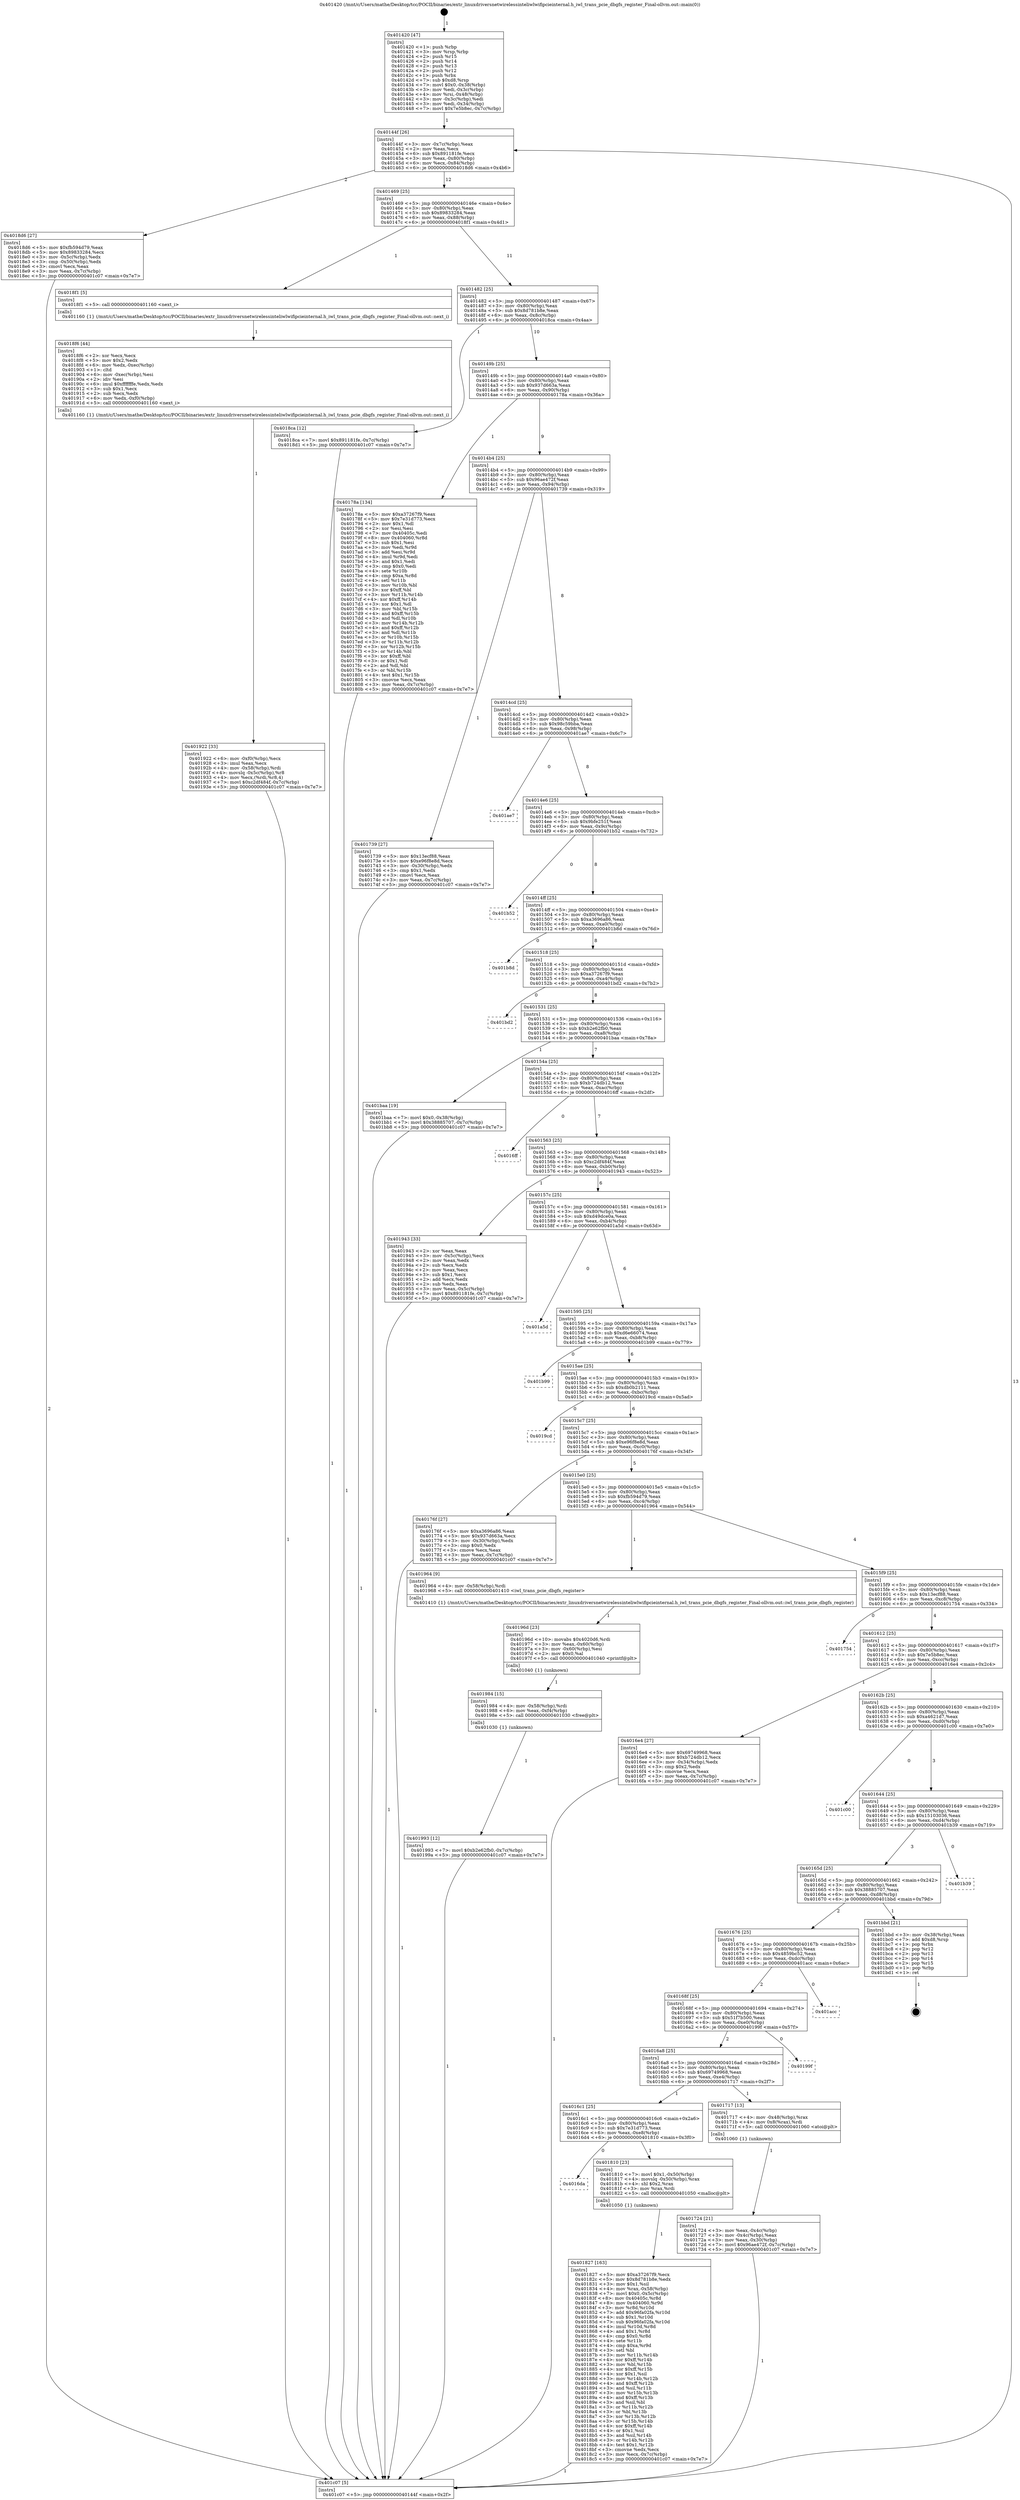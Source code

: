 digraph "0x401420" {
  label = "0x401420 (/mnt/c/Users/mathe/Desktop/tcc/POCII/binaries/extr_linuxdriversnetwirelessinteliwlwifipcieinternal.h_iwl_trans_pcie_dbgfs_register_Final-ollvm.out::main(0))"
  labelloc = "t"
  node[shape=record]

  Entry [label="",width=0.3,height=0.3,shape=circle,fillcolor=black,style=filled]
  "0x40144f" [label="{
     0x40144f [26]\l
     | [instrs]\l
     &nbsp;&nbsp;0x40144f \<+3\>: mov -0x7c(%rbp),%eax\l
     &nbsp;&nbsp;0x401452 \<+2\>: mov %eax,%ecx\l
     &nbsp;&nbsp;0x401454 \<+6\>: sub $0x891181fe,%ecx\l
     &nbsp;&nbsp;0x40145a \<+3\>: mov %eax,-0x80(%rbp)\l
     &nbsp;&nbsp;0x40145d \<+6\>: mov %ecx,-0x84(%rbp)\l
     &nbsp;&nbsp;0x401463 \<+6\>: je 00000000004018d6 \<main+0x4b6\>\l
  }"]
  "0x4018d6" [label="{
     0x4018d6 [27]\l
     | [instrs]\l
     &nbsp;&nbsp;0x4018d6 \<+5\>: mov $0xfb594d79,%eax\l
     &nbsp;&nbsp;0x4018db \<+5\>: mov $0x89833284,%ecx\l
     &nbsp;&nbsp;0x4018e0 \<+3\>: mov -0x5c(%rbp),%edx\l
     &nbsp;&nbsp;0x4018e3 \<+3\>: cmp -0x50(%rbp),%edx\l
     &nbsp;&nbsp;0x4018e6 \<+3\>: cmovl %ecx,%eax\l
     &nbsp;&nbsp;0x4018e9 \<+3\>: mov %eax,-0x7c(%rbp)\l
     &nbsp;&nbsp;0x4018ec \<+5\>: jmp 0000000000401c07 \<main+0x7e7\>\l
  }"]
  "0x401469" [label="{
     0x401469 [25]\l
     | [instrs]\l
     &nbsp;&nbsp;0x401469 \<+5\>: jmp 000000000040146e \<main+0x4e\>\l
     &nbsp;&nbsp;0x40146e \<+3\>: mov -0x80(%rbp),%eax\l
     &nbsp;&nbsp;0x401471 \<+5\>: sub $0x89833284,%eax\l
     &nbsp;&nbsp;0x401476 \<+6\>: mov %eax,-0x88(%rbp)\l
     &nbsp;&nbsp;0x40147c \<+6\>: je 00000000004018f1 \<main+0x4d1\>\l
  }"]
  Exit [label="",width=0.3,height=0.3,shape=circle,fillcolor=black,style=filled,peripheries=2]
  "0x4018f1" [label="{
     0x4018f1 [5]\l
     | [instrs]\l
     &nbsp;&nbsp;0x4018f1 \<+5\>: call 0000000000401160 \<next_i\>\l
     | [calls]\l
     &nbsp;&nbsp;0x401160 \{1\} (/mnt/c/Users/mathe/Desktop/tcc/POCII/binaries/extr_linuxdriversnetwirelessinteliwlwifipcieinternal.h_iwl_trans_pcie_dbgfs_register_Final-ollvm.out::next_i)\l
  }"]
  "0x401482" [label="{
     0x401482 [25]\l
     | [instrs]\l
     &nbsp;&nbsp;0x401482 \<+5\>: jmp 0000000000401487 \<main+0x67\>\l
     &nbsp;&nbsp;0x401487 \<+3\>: mov -0x80(%rbp),%eax\l
     &nbsp;&nbsp;0x40148a \<+5\>: sub $0x8d781b8e,%eax\l
     &nbsp;&nbsp;0x40148f \<+6\>: mov %eax,-0x8c(%rbp)\l
     &nbsp;&nbsp;0x401495 \<+6\>: je 00000000004018ca \<main+0x4aa\>\l
  }"]
  "0x401993" [label="{
     0x401993 [12]\l
     | [instrs]\l
     &nbsp;&nbsp;0x401993 \<+7\>: movl $0xb2e62fb0,-0x7c(%rbp)\l
     &nbsp;&nbsp;0x40199a \<+5\>: jmp 0000000000401c07 \<main+0x7e7\>\l
  }"]
  "0x4018ca" [label="{
     0x4018ca [12]\l
     | [instrs]\l
     &nbsp;&nbsp;0x4018ca \<+7\>: movl $0x891181fe,-0x7c(%rbp)\l
     &nbsp;&nbsp;0x4018d1 \<+5\>: jmp 0000000000401c07 \<main+0x7e7\>\l
  }"]
  "0x40149b" [label="{
     0x40149b [25]\l
     | [instrs]\l
     &nbsp;&nbsp;0x40149b \<+5\>: jmp 00000000004014a0 \<main+0x80\>\l
     &nbsp;&nbsp;0x4014a0 \<+3\>: mov -0x80(%rbp),%eax\l
     &nbsp;&nbsp;0x4014a3 \<+5\>: sub $0x937d663a,%eax\l
     &nbsp;&nbsp;0x4014a8 \<+6\>: mov %eax,-0x90(%rbp)\l
     &nbsp;&nbsp;0x4014ae \<+6\>: je 000000000040178a \<main+0x36a\>\l
  }"]
  "0x401984" [label="{
     0x401984 [15]\l
     | [instrs]\l
     &nbsp;&nbsp;0x401984 \<+4\>: mov -0x58(%rbp),%rdi\l
     &nbsp;&nbsp;0x401988 \<+6\>: mov %eax,-0xf4(%rbp)\l
     &nbsp;&nbsp;0x40198e \<+5\>: call 0000000000401030 \<free@plt\>\l
     | [calls]\l
     &nbsp;&nbsp;0x401030 \{1\} (unknown)\l
  }"]
  "0x40178a" [label="{
     0x40178a [134]\l
     | [instrs]\l
     &nbsp;&nbsp;0x40178a \<+5\>: mov $0xa37267f9,%eax\l
     &nbsp;&nbsp;0x40178f \<+5\>: mov $0x7e31d773,%ecx\l
     &nbsp;&nbsp;0x401794 \<+2\>: mov $0x1,%dl\l
     &nbsp;&nbsp;0x401796 \<+2\>: xor %esi,%esi\l
     &nbsp;&nbsp;0x401798 \<+7\>: mov 0x40405c,%edi\l
     &nbsp;&nbsp;0x40179f \<+8\>: mov 0x404060,%r8d\l
     &nbsp;&nbsp;0x4017a7 \<+3\>: sub $0x1,%esi\l
     &nbsp;&nbsp;0x4017aa \<+3\>: mov %edi,%r9d\l
     &nbsp;&nbsp;0x4017ad \<+3\>: add %esi,%r9d\l
     &nbsp;&nbsp;0x4017b0 \<+4\>: imul %r9d,%edi\l
     &nbsp;&nbsp;0x4017b4 \<+3\>: and $0x1,%edi\l
     &nbsp;&nbsp;0x4017b7 \<+3\>: cmp $0x0,%edi\l
     &nbsp;&nbsp;0x4017ba \<+4\>: sete %r10b\l
     &nbsp;&nbsp;0x4017be \<+4\>: cmp $0xa,%r8d\l
     &nbsp;&nbsp;0x4017c2 \<+4\>: setl %r11b\l
     &nbsp;&nbsp;0x4017c6 \<+3\>: mov %r10b,%bl\l
     &nbsp;&nbsp;0x4017c9 \<+3\>: xor $0xff,%bl\l
     &nbsp;&nbsp;0x4017cc \<+3\>: mov %r11b,%r14b\l
     &nbsp;&nbsp;0x4017cf \<+4\>: xor $0xff,%r14b\l
     &nbsp;&nbsp;0x4017d3 \<+3\>: xor $0x1,%dl\l
     &nbsp;&nbsp;0x4017d6 \<+3\>: mov %bl,%r15b\l
     &nbsp;&nbsp;0x4017d9 \<+4\>: and $0xff,%r15b\l
     &nbsp;&nbsp;0x4017dd \<+3\>: and %dl,%r10b\l
     &nbsp;&nbsp;0x4017e0 \<+3\>: mov %r14b,%r12b\l
     &nbsp;&nbsp;0x4017e3 \<+4\>: and $0xff,%r12b\l
     &nbsp;&nbsp;0x4017e7 \<+3\>: and %dl,%r11b\l
     &nbsp;&nbsp;0x4017ea \<+3\>: or %r10b,%r15b\l
     &nbsp;&nbsp;0x4017ed \<+3\>: or %r11b,%r12b\l
     &nbsp;&nbsp;0x4017f0 \<+3\>: xor %r12b,%r15b\l
     &nbsp;&nbsp;0x4017f3 \<+3\>: or %r14b,%bl\l
     &nbsp;&nbsp;0x4017f6 \<+3\>: xor $0xff,%bl\l
     &nbsp;&nbsp;0x4017f9 \<+3\>: or $0x1,%dl\l
     &nbsp;&nbsp;0x4017fc \<+2\>: and %dl,%bl\l
     &nbsp;&nbsp;0x4017fe \<+3\>: or %bl,%r15b\l
     &nbsp;&nbsp;0x401801 \<+4\>: test $0x1,%r15b\l
     &nbsp;&nbsp;0x401805 \<+3\>: cmovne %ecx,%eax\l
     &nbsp;&nbsp;0x401808 \<+3\>: mov %eax,-0x7c(%rbp)\l
     &nbsp;&nbsp;0x40180b \<+5\>: jmp 0000000000401c07 \<main+0x7e7\>\l
  }"]
  "0x4014b4" [label="{
     0x4014b4 [25]\l
     | [instrs]\l
     &nbsp;&nbsp;0x4014b4 \<+5\>: jmp 00000000004014b9 \<main+0x99\>\l
     &nbsp;&nbsp;0x4014b9 \<+3\>: mov -0x80(%rbp),%eax\l
     &nbsp;&nbsp;0x4014bc \<+5\>: sub $0x96ae472f,%eax\l
     &nbsp;&nbsp;0x4014c1 \<+6\>: mov %eax,-0x94(%rbp)\l
     &nbsp;&nbsp;0x4014c7 \<+6\>: je 0000000000401739 \<main+0x319\>\l
  }"]
  "0x40196d" [label="{
     0x40196d [23]\l
     | [instrs]\l
     &nbsp;&nbsp;0x40196d \<+10\>: movabs $0x4020d6,%rdi\l
     &nbsp;&nbsp;0x401977 \<+3\>: mov %eax,-0x60(%rbp)\l
     &nbsp;&nbsp;0x40197a \<+3\>: mov -0x60(%rbp),%esi\l
     &nbsp;&nbsp;0x40197d \<+2\>: mov $0x0,%al\l
     &nbsp;&nbsp;0x40197f \<+5\>: call 0000000000401040 \<printf@plt\>\l
     | [calls]\l
     &nbsp;&nbsp;0x401040 \{1\} (unknown)\l
  }"]
  "0x401739" [label="{
     0x401739 [27]\l
     | [instrs]\l
     &nbsp;&nbsp;0x401739 \<+5\>: mov $0x13ecf88,%eax\l
     &nbsp;&nbsp;0x40173e \<+5\>: mov $0xe96f8e8d,%ecx\l
     &nbsp;&nbsp;0x401743 \<+3\>: mov -0x30(%rbp),%edx\l
     &nbsp;&nbsp;0x401746 \<+3\>: cmp $0x1,%edx\l
     &nbsp;&nbsp;0x401749 \<+3\>: cmovl %ecx,%eax\l
     &nbsp;&nbsp;0x40174c \<+3\>: mov %eax,-0x7c(%rbp)\l
     &nbsp;&nbsp;0x40174f \<+5\>: jmp 0000000000401c07 \<main+0x7e7\>\l
  }"]
  "0x4014cd" [label="{
     0x4014cd [25]\l
     | [instrs]\l
     &nbsp;&nbsp;0x4014cd \<+5\>: jmp 00000000004014d2 \<main+0xb2\>\l
     &nbsp;&nbsp;0x4014d2 \<+3\>: mov -0x80(%rbp),%eax\l
     &nbsp;&nbsp;0x4014d5 \<+5\>: sub $0x98c59bba,%eax\l
     &nbsp;&nbsp;0x4014da \<+6\>: mov %eax,-0x98(%rbp)\l
     &nbsp;&nbsp;0x4014e0 \<+6\>: je 0000000000401ae7 \<main+0x6c7\>\l
  }"]
  "0x401922" [label="{
     0x401922 [33]\l
     | [instrs]\l
     &nbsp;&nbsp;0x401922 \<+6\>: mov -0xf0(%rbp),%ecx\l
     &nbsp;&nbsp;0x401928 \<+3\>: imul %eax,%ecx\l
     &nbsp;&nbsp;0x40192b \<+4\>: mov -0x58(%rbp),%rdi\l
     &nbsp;&nbsp;0x40192f \<+4\>: movslq -0x5c(%rbp),%r8\l
     &nbsp;&nbsp;0x401933 \<+4\>: mov %ecx,(%rdi,%r8,4)\l
     &nbsp;&nbsp;0x401937 \<+7\>: movl $0xc2df484f,-0x7c(%rbp)\l
     &nbsp;&nbsp;0x40193e \<+5\>: jmp 0000000000401c07 \<main+0x7e7\>\l
  }"]
  "0x401ae7" [label="{
     0x401ae7\l
  }", style=dashed]
  "0x4014e6" [label="{
     0x4014e6 [25]\l
     | [instrs]\l
     &nbsp;&nbsp;0x4014e6 \<+5\>: jmp 00000000004014eb \<main+0xcb\>\l
     &nbsp;&nbsp;0x4014eb \<+3\>: mov -0x80(%rbp),%eax\l
     &nbsp;&nbsp;0x4014ee \<+5\>: sub $0x9bfe251f,%eax\l
     &nbsp;&nbsp;0x4014f3 \<+6\>: mov %eax,-0x9c(%rbp)\l
     &nbsp;&nbsp;0x4014f9 \<+6\>: je 0000000000401b52 \<main+0x732\>\l
  }"]
  "0x4018f6" [label="{
     0x4018f6 [44]\l
     | [instrs]\l
     &nbsp;&nbsp;0x4018f6 \<+2\>: xor %ecx,%ecx\l
     &nbsp;&nbsp;0x4018f8 \<+5\>: mov $0x2,%edx\l
     &nbsp;&nbsp;0x4018fd \<+6\>: mov %edx,-0xec(%rbp)\l
     &nbsp;&nbsp;0x401903 \<+1\>: cltd\l
     &nbsp;&nbsp;0x401904 \<+6\>: mov -0xec(%rbp),%esi\l
     &nbsp;&nbsp;0x40190a \<+2\>: idiv %esi\l
     &nbsp;&nbsp;0x40190c \<+6\>: imul $0xfffffffe,%edx,%edx\l
     &nbsp;&nbsp;0x401912 \<+3\>: sub $0x1,%ecx\l
     &nbsp;&nbsp;0x401915 \<+2\>: sub %ecx,%edx\l
     &nbsp;&nbsp;0x401917 \<+6\>: mov %edx,-0xf0(%rbp)\l
     &nbsp;&nbsp;0x40191d \<+5\>: call 0000000000401160 \<next_i\>\l
     | [calls]\l
     &nbsp;&nbsp;0x401160 \{1\} (/mnt/c/Users/mathe/Desktop/tcc/POCII/binaries/extr_linuxdriversnetwirelessinteliwlwifipcieinternal.h_iwl_trans_pcie_dbgfs_register_Final-ollvm.out::next_i)\l
  }"]
  "0x401b52" [label="{
     0x401b52\l
  }", style=dashed]
  "0x4014ff" [label="{
     0x4014ff [25]\l
     | [instrs]\l
     &nbsp;&nbsp;0x4014ff \<+5\>: jmp 0000000000401504 \<main+0xe4\>\l
     &nbsp;&nbsp;0x401504 \<+3\>: mov -0x80(%rbp),%eax\l
     &nbsp;&nbsp;0x401507 \<+5\>: sub $0xa3696a86,%eax\l
     &nbsp;&nbsp;0x40150c \<+6\>: mov %eax,-0xa0(%rbp)\l
     &nbsp;&nbsp;0x401512 \<+6\>: je 0000000000401b8d \<main+0x76d\>\l
  }"]
  "0x401827" [label="{
     0x401827 [163]\l
     | [instrs]\l
     &nbsp;&nbsp;0x401827 \<+5\>: mov $0xa37267f9,%ecx\l
     &nbsp;&nbsp;0x40182c \<+5\>: mov $0x8d781b8e,%edx\l
     &nbsp;&nbsp;0x401831 \<+3\>: mov $0x1,%sil\l
     &nbsp;&nbsp;0x401834 \<+4\>: mov %rax,-0x58(%rbp)\l
     &nbsp;&nbsp;0x401838 \<+7\>: movl $0x0,-0x5c(%rbp)\l
     &nbsp;&nbsp;0x40183f \<+8\>: mov 0x40405c,%r8d\l
     &nbsp;&nbsp;0x401847 \<+8\>: mov 0x404060,%r9d\l
     &nbsp;&nbsp;0x40184f \<+3\>: mov %r8d,%r10d\l
     &nbsp;&nbsp;0x401852 \<+7\>: add $0x96fa02fa,%r10d\l
     &nbsp;&nbsp;0x401859 \<+4\>: sub $0x1,%r10d\l
     &nbsp;&nbsp;0x40185d \<+7\>: sub $0x96fa02fa,%r10d\l
     &nbsp;&nbsp;0x401864 \<+4\>: imul %r10d,%r8d\l
     &nbsp;&nbsp;0x401868 \<+4\>: and $0x1,%r8d\l
     &nbsp;&nbsp;0x40186c \<+4\>: cmp $0x0,%r8d\l
     &nbsp;&nbsp;0x401870 \<+4\>: sete %r11b\l
     &nbsp;&nbsp;0x401874 \<+4\>: cmp $0xa,%r9d\l
     &nbsp;&nbsp;0x401878 \<+3\>: setl %bl\l
     &nbsp;&nbsp;0x40187b \<+3\>: mov %r11b,%r14b\l
     &nbsp;&nbsp;0x40187e \<+4\>: xor $0xff,%r14b\l
     &nbsp;&nbsp;0x401882 \<+3\>: mov %bl,%r15b\l
     &nbsp;&nbsp;0x401885 \<+4\>: xor $0xff,%r15b\l
     &nbsp;&nbsp;0x401889 \<+4\>: xor $0x1,%sil\l
     &nbsp;&nbsp;0x40188d \<+3\>: mov %r14b,%r12b\l
     &nbsp;&nbsp;0x401890 \<+4\>: and $0xff,%r12b\l
     &nbsp;&nbsp;0x401894 \<+3\>: and %sil,%r11b\l
     &nbsp;&nbsp;0x401897 \<+3\>: mov %r15b,%r13b\l
     &nbsp;&nbsp;0x40189a \<+4\>: and $0xff,%r13b\l
     &nbsp;&nbsp;0x40189e \<+3\>: and %sil,%bl\l
     &nbsp;&nbsp;0x4018a1 \<+3\>: or %r11b,%r12b\l
     &nbsp;&nbsp;0x4018a4 \<+3\>: or %bl,%r13b\l
     &nbsp;&nbsp;0x4018a7 \<+3\>: xor %r13b,%r12b\l
     &nbsp;&nbsp;0x4018aa \<+3\>: or %r15b,%r14b\l
     &nbsp;&nbsp;0x4018ad \<+4\>: xor $0xff,%r14b\l
     &nbsp;&nbsp;0x4018b1 \<+4\>: or $0x1,%sil\l
     &nbsp;&nbsp;0x4018b5 \<+3\>: and %sil,%r14b\l
     &nbsp;&nbsp;0x4018b8 \<+3\>: or %r14b,%r12b\l
     &nbsp;&nbsp;0x4018bb \<+4\>: test $0x1,%r12b\l
     &nbsp;&nbsp;0x4018bf \<+3\>: cmovne %edx,%ecx\l
     &nbsp;&nbsp;0x4018c2 \<+3\>: mov %ecx,-0x7c(%rbp)\l
     &nbsp;&nbsp;0x4018c5 \<+5\>: jmp 0000000000401c07 \<main+0x7e7\>\l
  }"]
  "0x401b8d" [label="{
     0x401b8d\l
  }", style=dashed]
  "0x401518" [label="{
     0x401518 [25]\l
     | [instrs]\l
     &nbsp;&nbsp;0x401518 \<+5\>: jmp 000000000040151d \<main+0xfd\>\l
     &nbsp;&nbsp;0x40151d \<+3\>: mov -0x80(%rbp),%eax\l
     &nbsp;&nbsp;0x401520 \<+5\>: sub $0xa37267f9,%eax\l
     &nbsp;&nbsp;0x401525 \<+6\>: mov %eax,-0xa4(%rbp)\l
     &nbsp;&nbsp;0x40152b \<+6\>: je 0000000000401bd2 \<main+0x7b2\>\l
  }"]
  "0x4016da" [label="{
     0x4016da\l
  }", style=dashed]
  "0x401bd2" [label="{
     0x401bd2\l
  }", style=dashed]
  "0x401531" [label="{
     0x401531 [25]\l
     | [instrs]\l
     &nbsp;&nbsp;0x401531 \<+5\>: jmp 0000000000401536 \<main+0x116\>\l
     &nbsp;&nbsp;0x401536 \<+3\>: mov -0x80(%rbp),%eax\l
     &nbsp;&nbsp;0x401539 \<+5\>: sub $0xb2e62fb0,%eax\l
     &nbsp;&nbsp;0x40153e \<+6\>: mov %eax,-0xa8(%rbp)\l
     &nbsp;&nbsp;0x401544 \<+6\>: je 0000000000401baa \<main+0x78a\>\l
  }"]
  "0x401810" [label="{
     0x401810 [23]\l
     | [instrs]\l
     &nbsp;&nbsp;0x401810 \<+7\>: movl $0x1,-0x50(%rbp)\l
     &nbsp;&nbsp;0x401817 \<+4\>: movslq -0x50(%rbp),%rax\l
     &nbsp;&nbsp;0x40181b \<+4\>: shl $0x2,%rax\l
     &nbsp;&nbsp;0x40181f \<+3\>: mov %rax,%rdi\l
     &nbsp;&nbsp;0x401822 \<+5\>: call 0000000000401050 \<malloc@plt\>\l
     | [calls]\l
     &nbsp;&nbsp;0x401050 \{1\} (unknown)\l
  }"]
  "0x401baa" [label="{
     0x401baa [19]\l
     | [instrs]\l
     &nbsp;&nbsp;0x401baa \<+7\>: movl $0x0,-0x38(%rbp)\l
     &nbsp;&nbsp;0x401bb1 \<+7\>: movl $0x38885707,-0x7c(%rbp)\l
     &nbsp;&nbsp;0x401bb8 \<+5\>: jmp 0000000000401c07 \<main+0x7e7\>\l
  }"]
  "0x40154a" [label="{
     0x40154a [25]\l
     | [instrs]\l
     &nbsp;&nbsp;0x40154a \<+5\>: jmp 000000000040154f \<main+0x12f\>\l
     &nbsp;&nbsp;0x40154f \<+3\>: mov -0x80(%rbp),%eax\l
     &nbsp;&nbsp;0x401552 \<+5\>: sub $0xb724db12,%eax\l
     &nbsp;&nbsp;0x401557 \<+6\>: mov %eax,-0xac(%rbp)\l
     &nbsp;&nbsp;0x40155d \<+6\>: je 00000000004016ff \<main+0x2df\>\l
  }"]
  "0x401724" [label="{
     0x401724 [21]\l
     | [instrs]\l
     &nbsp;&nbsp;0x401724 \<+3\>: mov %eax,-0x4c(%rbp)\l
     &nbsp;&nbsp;0x401727 \<+3\>: mov -0x4c(%rbp),%eax\l
     &nbsp;&nbsp;0x40172a \<+3\>: mov %eax,-0x30(%rbp)\l
     &nbsp;&nbsp;0x40172d \<+7\>: movl $0x96ae472f,-0x7c(%rbp)\l
     &nbsp;&nbsp;0x401734 \<+5\>: jmp 0000000000401c07 \<main+0x7e7\>\l
  }"]
  "0x4016ff" [label="{
     0x4016ff\l
  }", style=dashed]
  "0x401563" [label="{
     0x401563 [25]\l
     | [instrs]\l
     &nbsp;&nbsp;0x401563 \<+5\>: jmp 0000000000401568 \<main+0x148\>\l
     &nbsp;&nbsp;0x401568 \<+3\>: mov -0x80(%rbp),%eax\l
     &nbsp;&nbsp;0x40156b \<+5\>: sub $0xc2df484f,%eax\l
     &nbsp;&nbsp;0x401570 \<+6\>: mov %eax,-0xb0(%rbp)\l
     &nbsp;&nbsp;0x401576 \<+6\>: je 0000000000401943 \<main+0x523\>\l
  }"]
  "0x4016c1" [label="{
     0x4016c1 [25]\l
     | [instrs]\l
     &nbsp;&nbsp;0x4016c1 \<+5\>: jmp 00000000004016c6 \<main+0x2a6\>\l
     &nbsp;&nbsp;0x4016c6 \<+3\>: mov -0x80(%rbp),%eax\l
     &nbsp;&nbsp;0x4016c9 \<+5\>: sub $0x7e31d773,%eax\l
     &nbsp;&nbsp;0x4016ce \<+6\>: mov %eax,-0xe8(%rbp)\l
     &nbsp;&nbsp;0x4016d4 \<+6\>: je 0000000000401810 \<main+0x3f0\>\l
  }"]
  "0x401943" [label="{
     0x401943 [33]\l
     | [instrs]\l
     &nbsp;&nbsp;0x401943 \<+2\>: xor %eax,%eax\l
     &nbsp;&nbsp;0x401945 \<+3\>: mov -0x5c(%rbp),%ecx\l
     &nbsp;&nbsp;0x401948 \<+2\>: mov %eax,%edx\l
     &nbsp;&nbsp;0x40194a \<+2\>: sub %ecx,%edx\l
     &nbsp;&nbsp;0x40194c \<+2\>: mov %eax,%ecx\l
     &nbsp;&nbsp;0x40194e \<+3\>: sub $0x1,%ecx\l
     &nbsp;&nbsp;0x401951 \<+2\>: add %ecx,%edx\l
     &nbsp;&nbsp;0x401953 \<+2\>: sub %edx,%eax\l
     &nbsp;&nbsp;0x401955 \<+3\>: mov %eax,-0x5c(%rbp)\l
     &nbsp;&nbsp;0x401958 \<+7\>: movl $0x891181fe,-0x7c(%rbp)\l
     &nbsp;&nbsp;0x40195f \<+5\>: jmp 0000000000401c07 \<main+0x7e7\>\l
  }"]
  "0x40157c" [label="{
     0x40157c [25]\l
     | [instrs]\l
     &nbsp;&nbsp;0x40157c \<+5\>: jmp 0000000000401581 \<main+0x161\>\l
     &nbsp;&nbsp;0x401581 \<+3\>: mov -0x80(%rbp),%eax\l
     &nbsp;&nbsp;0x401584 \<+5\>: sub $0xd49dce0a,%eax\l
     &nbsp;&nbsp;0x401589 \<+6\>: mov %eax,-0xb4(%rbp)\l
     &nbsp;&nbsp;0x40158f \<+6\>: je 0000000000401a5d \<main+0x63d\>\l
  }"]
  "0x401717" [label="{
     0x401717 [13]\l
     | [instrs]\l
     &nbsp;&nbsp;0x401717 \<+4\>: mov -0x48(%rbp),%rax\l
     &nbsp;&nbsp;0x40171b \<+4\>: mov 0x8(%rax),%rdi\l
     &nbsp;&nbsp;0x40171f \<+5\>: call 0000000000401060 \<atoi@plt\>\l
     | [calls]\l
     &nbsp;&nbsp;0x401060 \{1\} (unknown)\l
  }"]
  "0x401a5d" [label="{
     0x401a5d\l
  }", style=dashed]
  "0x401595" [label="{
     0x401595 [25]\l
     | [instrs]\l
     &nbsp;&nbsp;0x401595 \<+5\>: jmp 000000000040159a \<main+0x17a\>\l
     &nbsp;&nbsp;0x40159a \<+3\>: mov -0x80(%rbp),%eax\l
     &nbsp;&nbsp;0x40159d \<+5\>: sub $0xd6e66074,%eax\l
     &nbsp;&nbsp;0x4015a2 \<+6\>: mov %eax,-0xb8(%rbp)\l
     &nbsp;&nbsp;0x4015a8 \<+6\>: je 0000000000401b99 \<main+0x779\>\l
  }"]
  "0x4016a8" [label="{
     0x4016a8 [25]\l
     | [instrs]\l
     &nbsp;&nbsp;0x4016a8 \<+5\>: jmp 00000000004016ad \<main+0x28d\>\l
     &nbsp;&nbsp;0x4016ad \<+3\>: mov -0x80(%rbp),%eax\l
     &nbsp;&nbsp;0x4016b0 \<+5\>: sub $0x69749968,%eax\l
     &nbsp;&nbsp;0x4016b5 \<+6\>: mov %eax,-0xe4(%rbp)\l
     &nbsp;&nbsp;0x4016bb \<+6\>: je 0000000000401717 \<main+0x2f7\>\l
  }"]
  "0x401b99" [label="{
     0x401b99\l
  }", style=dashed]
  "0x4015ae" [label="{
     0x4015ae [25]\l
     | [instrs]\l
     &nbsp;&nbsp;0x4015ae \<+5\>: jmp 00000000004015b3 \<main+0x193\>\l
     &nbsp;&nbsp;0x4015b3 \<+3\>: mov -0x80(%rbp),%eax\l
     &nbsp;&nbsp;0x4015b6 \<+5\>: sub $0xdb0b2111,%eax\l
     &nbsp;&nbsp;0x4015bb \<+6\>: mov %eax,-0xbc(%rbp)\l
     &nbsp;&nbsp;0x4015c1 \<+6\>: je 00000000004019cd \<main+0x5ad\>\l
  }"]
  "0x40199f" [label="{
     0x40199f\l
  }", style=dashed]
  "0x4019cd" [label="{
     0x4019cd\l
  }", style=dashed]
  "0x4015c7" [label="{
     0x4015c7 [25]\l
     | [instrs]\l
     &nbsp;&nbsp;0x4015c7 \<+5\>: jmp 00000000004015cc \<main+0x1ac\>\l
     &nbsp;&nbsp;0x4015cc \<+3\>: mov -0x80(%rbp),%eax\l
     &nbsp;&nbsp;0x4015cf \<+5\>: sub $0xe96f8e8d,%eax\l
     &nbsp;&nbsp;0x4015d4 \<+6\>: mov %eax,-0xc0(%rbp)\l
     &nbsp;&nbsp;0x4015da \<+6\>: je 000000000040176f \<main+0x34f\>\l
  }"]
  "0x40168f" [label="{
     0x40168f [25]\l
     | [instrs]\l
     &nbsp;&nbsp;0x40168f \<+5\>: jmp 0000000000401694 \<main+0x274\>\l
     &nbsp;&nbsp;0x401694 \<+3\>: mov -0x80(%rbp),%eax\l
     &nbsp;&nbsp;0x401697 \<+5\>: sub $0x51f7b500,%eax\l
     &nbsp;&nbsp;0x40169c \<+6\>: mov %eax,-0xe0(%rbp)\l
     &nbsp;&nbsp;0x4016a2 \<+6\>: je 000000000040199f \<main+0x57f\>\l
  }"]
  "0x40176f" [label="{
     0x40176f [27]\l
     | [instrs]\l
     &nbsp;&nbsp;0x40176f \<+5\>: mov $0xa3696a86,%eax\l
     &nbsp;&nbsp;0x401774 \<+5\>: mov $0x937d663a,%ecx\l
     &nbsp;&nbsp;0x401779 \<+3\>: mov -0x30(%rbp),%edx\l
     &nbsp;&nbsp;0x40177c \<+3\>: cmp $0x0,%edx\l
     &nbsp;&nbsp;0x40177f \<+3\>: cmove %ecx,%eax\l
     &nbsp;&nbsp;0x401782 \<+3\>: mov %eax,-0x7c(%rbp)\l
     &nbsp;&nbsp;0x401785 \<+5\>: jmp 0000000000401c07 \<main+0x7e7\>\l
  }"]
  "0x4015e0" [label="{
     0x4015e0 [25]\l
     | [instrs]\l
     &nbsp;&nbsp;0x4015e0 \<+5\>: jmp 00000000004015e5 \<main+0x1c5\>\l
     &nbsp;&nbsp;0x4015e5 \<+3\>: mov -0x80(%rbp),%eax\l
     &nbsp;&nbsp;0x4015e8 \<+5\>: sub $0xfb594d79,%eax\l
     &nbsp;&nbsp;0x4015ed \<+6\>: mov %eax,-0xc4(%rbp)\l
     &nbsp;&nbsp;0x4015f3 \<+6\>: je 0000000000401964 \<main+0x544\>\l
  }"]
  "0x401acc" [label="{
     0x401acc\l
  }", style=dashed]
  "0x401964" [label="{
     0x401964 [9]\l
     | [instrs]\l
     &nbsp;&nbsp;0x401964 \<+4\>: mov -0x58(%rbp),%rdi\l
     &nbsp;&nbsp;0x401968 \<+5\>: call 0000000000401410 \<iwl_trans_pcie_dbgfs_register\>\l
     | [calls]\l
     &nbsp;&nbsp;0x401410 \{1\} (/mnt/c/Users/mathe/Desktop/tcc/POCII/binaries/extr_linuxdriversnetwirelessinteliwlwifipcieinternal.h_iwl_trans_pcie_dbgfs_register_Final-ollvm.out::iwl_trans_pcie_dbgfs_register)\l
  }"]
  "0x4015f9" [label="{
     0x4015f9 [25]\l
     | [instrs]\l
     &nbsp;&nbsp;0x4015f9 \<+5\>: jmp 00000000004015fe \<main+0x1de\>\l
     &nbsp;&nbsp;0x4015fe \<+3\>: mov -0x80(%rbp),%eax\l
     &nbsp;&nbsp;0x401601 \<+5\>: sub $0x13ecf88,%eax\l
     &nbsp;&nbsp;0x401606 \<+6\>: mov %eax,-0xc8(%rbp)\l
     &nbsp;&nbsp;0x40160c \<+6\>: je 0000000000401754 \<main+0x334\>\l
  }"]
  "0x401676" [label="{
     0x401676 [25]\l
     | [instrs]\l
     &nbsp;&nbsp;0x401676 \<+5\>: jmp 000000000040167b \<main+0x25b\>\l
     &nbsp;&nbsp;0x40167b \<+3\>: mov -0x80(%rbp),%eax\l
     &nbsp;&nbsp;0x40167e \<+5\>: sub $0x4859bc52,%eax\l
     &nbsp;&nbsp;0x401683 \<+6\>: mov %eax,-0xdc(%rbp)\l
     &nbsp;&nbsp;0x401689 \<+6\>: je 0000000000401acc \<main+0x6ac\>\l
  }"]
  "0x401754" [label="{
     0x401754\l
  }", style=dashed]
  "0x401612" [label="{
     0x401612 [25]\l
     | [instrs]\l
     &nbsp;&nbsp;0x401612 \<+5\>: jmp 0000000000401617 \<main+0x1f7\>\l
     &nbsp;&nbsp;0x401617 \<+3\>: mov -0x80(%rbp),%eax\l
     &nbsp;&nbsp;0x40161a \<+5\>: sub $0x7e5b8ec,%eax\l
     &nbsp;&nbsp;0x40161f \<+6\>: mov %eax,-0xcc(%rbp)\l
     &nbsp;&nbsp;0x401625 \<+6\>: je 00000000004016e4 \<main+0x2c4\>\l
  }"]
  "0x401bbd" [label="{
     0x401bbd [21]\l
     | [instrs]\l
     &nbsp;&nbsp;0x401bbd \<+3\>: mov -0x38(%rbp),%eax\l
     &nbsp;&nbsp;0x401bc0 \<+7\>: add $0xd8,%rsp\l
     &nbsp;&nbsp;0x401bc7 \<+1\>: pop %rbx\l
     &nbsp;&nbsp;0x401bc8 \<+2\>: pop %r12\l
     &nbsp;&nbsp;0x401bca \<+2\>: pop %r13\l
     &nbsp;&nbsp;0x401bcc \<+2\>: pop %r14\l
     &nbsp;&nbsp;0x401bce \<+2\>: pop %r15\l
     &nbsp;&nbsp;0x401bd0 \<+1\>: pop %rbp\l
     &nbsp;&nbsp;0x401bd1 \<+1\>: ret\l
  }"]
  "0x4016e4" [label="{
     0x4016e4 [27]\l
     | [instrs]\l
     &nbsp;&nbsp;0x4016e4 \<+5\>: mov $0x69749968,%eax\l
     &nbsp;&nbsp;0x4016e9 \<+5\>: mov $0xb724db12,%ecx\l
     &nbsp;&nbsp;0x4016ee \<+3\>: mov -0x34(%rbp),%edx\l
     &nbsp;&nbsp;0x4016f1 \<+3\>: cmp $0x2,%edx\l
     &nbsp;&nbsp;0x4016f4 \<+3\>: cmovne %ecx,%eax\l
     &nbsp;&nbsp;0x4016f7 \<+3\>: mov %eax,-0x7c(%rbp)\l
     &nbsp;&nbsp;0x4016fa \<+5\>: jmp 0000000000401c07 \<main+0x7e7\>\l
  }"]
  "0x40162b" [label="{
     0x40162b [25]\l
     | [instrs]\l
     &nbsp;&nbsp;0x40162b \<+5\>: jmp 0000000000401630 \<main+0x210\>\l
     &nbsp;&nbsp;0x401630 \<+3\>: mov -0x80(%rbp),%eax\l
     &nbsp;&nbsp;0x401633 \<+5\>: sub $0xa4621d7,%eax\l
     &nbsp;&nbsp;0x401638 \<+6\>: mov %eax,-0xd0(%rbp)\l
     &nbsp;&nbsp;0x40163e \<+6\>: je 0000000000401c00 \<main+0x7e0\>\l
  }"]
  "0x401c07" [label="{
     0x401c07 [5]\l
     | [instrs]\l
     &nbsp;&nbsp;0x401c07 \<+5\>: jmp 000000000040144f \<main+0x2f\>\l
  }"]
  "0x401420" [label="{
     0x401420 [47]\l
     | [instrs]\l
     &nbsp;&nbsp;0x401420 \<+1\>: push %rbp\l
     &nbsp;&nbsp;0x401421 \<+3\>: mov %rsp,%rbp\l
     &nbsp;&nbsp;0x401424 \<+2\>: push %r15\l
     &nbsp;&nbsp;0x401426 \<+2\>: push %r14\l
     &nbsp;&nbsp;0x401428 \<+2\>: push %r13\l
     &nbsp;&nbsp;0x40142a \<+2\>: push %r12\l
     &nbsp;&nbsp;0x40142c \<+1\>: push %rbx\l
     &nbsp;&nbsp;0x40142d \<+7\>: sub $0xd8,%rsp\l
     &nbsp;&nbsp;0x401434 \<+7\>: movl $0x0,-0x38(%rbp)\l
     &nbsp;&nbsp;0x40143b \<+3\>: mov %edi,-0x3c(%rbp)\l
     &nbsp;&nbsp;0x40143e \<+4\>: mov %rsi,-0x48(%rbp)\l
     &nbsp;&nbsp;0x401442 \<+3\>: mov -0x3c(%rbp),%edi\l
     &nbsp;&nbsp;0x401445 \<+3\>: mov %edi,-0x34(%rbp)\l
     &nbsp;&nbsp;0x401448 \<+7\>: movl $0x7e5b8ec,-0x7c(%rbp)\l
  }"]
  "0x40165d" [label="{
     0x40165d [25]\l
     | [instrs]\l
     &nbsp;&nbsp;0x40165d \<+5\>: jmp 0000000000401662 \<main+0x242\>\l
     &nbsp;&nbsp;0x401662 \<+3\>: mov -0x80(%rbp),%eax\l
     &nbsp;&nbsp;0x401665 \<+5\>: sub $0x38885707,%eax\l
     &nbsp;&nbsp;0x40166a \<+6\>: mov %eax,-0xd8(%rbp)\l
     &nbsp;&nbsp;0x401670 \<+6\>: je 0000000000401bbd \<main+0x79d\>\l
  }"]
  "0x401c00" [label="{
     0x401c00\l
  }", style=dashed]
  "0x401644" [label="{
     0x401644 [25]\l
     | [instrs]\l
     &nbsp;&nbsp;0x401644 \<+5\>: jmp 0000000000401649 \<main+0x229\>\l
     &nbsp;&nbsp;0x401649 \<+3\>: mov -0x80(%rbp),%eax\l
     &nbsp;&nbsp;0x40164c \<+5\>: sub $0x15103036,%eax\l
     &nbsp;&nbsp;0x401651 \<+6\>: mov %eax,-0xd4(%rbp)\l
     &nbsp;&nbsp;0x401657 \<+6\>: je 0000000000401b39 \<main+0x719\>\l
  }"]
  "0x401b39" [label="{
     0x401b39\l
  }", style=dashed]
  Entry -> "0x401420" [label=" 1"]
  "0x40144f" -> "0x4018d6" [label=" 2"]
  "0x40144f" -> "0x401469" [label=" 12"]
  "0x401bbd" -> Exit [label=" 1"]
  "0x401469" -> "0x4018f1" [label=" 1"]
  "0x401469" -> "0x401482" [label=" 11"]
  "0x401baa" -> "0x401c07" [label=" 1"]
  "0x401482" -> "0x4018ca" [label=" 1"]
  "0x401482" -> "0x40149b" [label=" 10"]
  "0x401993" -> "0x401c07" [label=" 1"]
  "0x40149b" -> "0x40178a" [label=" 1"]
  "0x40149b" -> "0x4014b4" [label=" 9"]
  "0x401984" -> "0x401993" [label=" 1"]
  "0x4014b4" -> "0x401739" [label=" 1"]
  "0x4014b4" -> "0x4014cd" [label=" 8"]
  "0x40196d" -> "0x401984" [label=" 1"]
  "0x4014cd" -> "0x401ae7" [label=" 0"]
  "0x4014cd" -> "0x4014e6" [label=" 8"]
  "0x401964" -> "0x40196d" [label=" 1"]
  "0x4014e6" -> "0x401b52" [label=" 0"]
  "0x4014e6" -> "0x4014ff" [label=" 8"]
  "0x401943" -> "0x401c07" [label=" 1"]
  "0x4014ff" -> "0x401b8d" [label=" 0"]
  "0x4014ff" -> "0x401518" [label=" 8"]
  "0x401922" -> "0x401c07" [label=" 1"]
  "0x401518" -> "0x401bd2" [label=" 0"]
  "0x401518" -> "0x401531" [label=" 8"]
  "0x4018f6" -> "0x401922" [label=" 1"]
  "0x401531" -> "0x401baa" [label=" 1"]
  "0x401531" -> "0x40154a" [label=" 7"]
  "0x4018f1" -> "0x4018f6" [label=" 1"]
  "0x40154a" -> "0x4016ff" [label=" 0"]
  "0x40154a" -> "0x401563" [label=" 7"]
  "0x4018ca" -> "0x401c07" [label=" 1"]
  "0x401563" -> "0x401943" [label=" 1"]
  "0x401563" -> "0x40157c" [label=" 6"]
  "0x401827" -> "0x401c07" [label=" 1"]
  "0x40157c" -> "0x401a5d" [label=" 0"]
  "0x40157c" -> "0x401595" [label=" 6"]
  "0x401810" -> "0x401827" [label=" 1"]
  "0x401595" -> "0x401b99" [label=" 0"]
  "0x401595" -> "0x4015ae" [label=" 6"]
  "0x4016c1" -> "0x401810" [label=" 1"]
  "0x4015ae" -> "0x4019cd" [label=" 0"]
  "0x4015ae" -> "0x4015c7" [label=" 6"]
  "0x4018d6" -> "0x401c07" [label=" 2"]
  "0x4015c7" -> "0x40176f" [label=" 1"]
  "0x4015c7" -> "0x4015e0" [label=" 5"]
  "0x40176f" -> "0x401c07" [label=" 1"]
  "0x4015e0" -> "0x401964" [label=" 1"]
  "0x4015e0" -> "0x4015f9" [label=" 4"]
  "0x401739" -> "0x401c07" [label=" 1"]
  "0x4015f9" -> "0x401754" [label=" 0"]
  "0x4015f9" -> "0x401612" [label=" 4"]
  "0x401717" -> "0x401724" [label=" 1"]
  "0x401612" -> "0x4016e4" [label=" 1"]
  "0x401612" -> "0x40162b" [label=" 3"]
  "0x4016e4" -> "0x401c07" [label=" 1"]
  "0x401420" -> "0x40144f" [label=" 1"]
  "0x401c07" -> "0x40144f" [label=" 13"]
  "0x4016a8" -> "0x4016c1" [label=" 1"]
  "0x40162b" -> "0x401c00" [label=" 0"]
  "0x40162b" -> "0x401644" [label=" 3"]
  "0x4016c1" -> "0x4016da" [label=" 0"]
  "0x401644" -> "0x401b39" [label=" 0"]
  "0x401644" -> "0x40165d" [label=" 3"]
  "0x4016a8" -> "0x401717" [label=" 1"]
  "0x40165d" -> "0x401bbd" [label=" 1"]
  "0x40165d" -> "0x401676" [label=" 2"]
  "0x401724" -> "0x401c07" [label=" 1"]
  "0x401676" -> "0x401acc" [label=" 0"]
  "0x401676" -> "0x40168f" [label=" 2"]
  "0x40178a" -> "0x401c07" [label=" 1"]
  "0x40168f" -> "0x40199f" [label=" 0"]
  "0x40168f" -> "0x4016a8" [label=" 2"]
}
